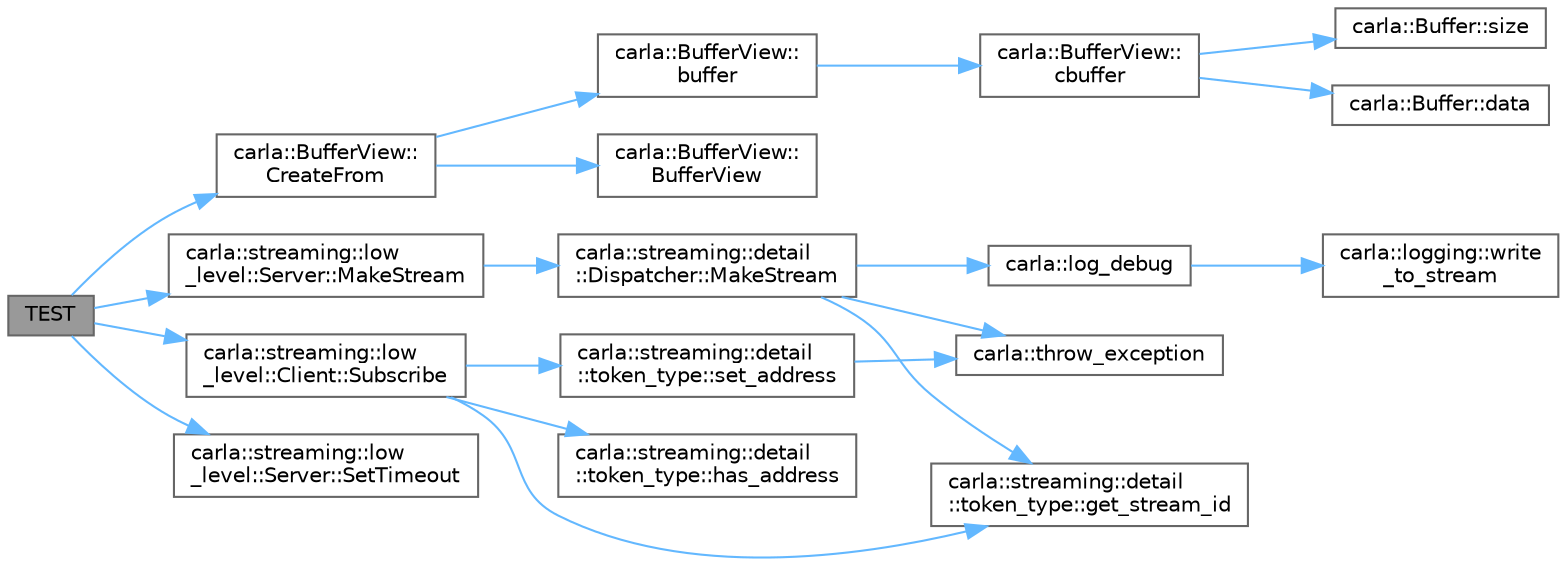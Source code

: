 digraph "TEST"
{
 // INTERACTIVE_SVG=YES
 // LATEX_PDF_SIZE
  bgcolor="transparent";
  edge [fontname=Helvetica,fontsize=10,labelfontname=Helvetica,labelfontsize=10];
  node [fontname=Helvetica,fontsize=10,shape=box,height=0.2,width=0.4];
  rankdir="LR";
  Node1 [id="Node000001",label="TEST",height=0.2,width=0.4,color="gray40", fillcolor="grey60", style="filled", fontcolor="black",tooltip=" "];
  Node1 -> Node2 [id="edge1_Node000001_Node000002",color="steelblue1",style="solid",tooltip=" "];
  Node2 [id="Node000002",label="carla::BufferView::\lCreateFrom",height=0.2,width=0.4,color="grey40", fillcolor="white", style="filled",URL="$db/db8/classcarla_1_1BufferView.html#a4eefa5dd2893554424512814e6de0c9e",tooltip=" "];
  Node2 -> Node3 [id="edge2_Node000002_Node000003",color="steelblue1",style="solid",tooltip=" "];
  Node3 [id="Node000003",label="carla::BufferView::\lbuffer",height=0.2,width=0.4,color="grey40", fillcolor="white", style="filled",URL="$db/db8/classcarla_1_1BufferView.html#ab2dfa752fa10fcc6693b27f7bd663479",tooltip="Make a boost::asio::buffer from this buffer."];
  Node3 -> Node4 [id="edge3_Node000003_Node000004",color="steelblue1",style="solid",tooltip=" "];
  Node4 [id="Node000004",label="carla::BufferView::\lcbuffer",height=0.2,width=0.4,color="grey40", fillcolor="white", style="filled",URL="$db/db8/classcarla_1_1BufferView.html#a7f789d855f7596a0874eb91fd913c5a7",tooltip="Make a boost::asio::buffer from this buffer."];
  Node4 -> Node5 [id="edge4_Node000004_Node000005",color="steelblue1",style="solid",tooltip=" "];
  Node5 [id="Node000005",label="carla::Buffer::data",height=0.2,width=0.4,color="grey40", fillcolor="white", style="filled",URL="$d0/d0a/classcarla_1_1Buffer.html#a10680a1dd5dd8718b8e871b631022cdf",tooltip="直接访问分配的内存，如果没有分配内存则返回 nullptr。"];
  Node4 -> Node6 [id="edge5_Node000004_Node000006",color="steelblue1",style="solid",tooltip=" "];
  Node6 [id="Node000006",label="carla::Buffer::size",height=0.2,width=0.4,color="grey40", fillcolor="white", style="filled",URL="$d0/d0a/classcarla_1_1Buffer.html#a3edea2e44a05d9806312e5f9e52315e4",tooltip=" "];
  Node2 -> Node7 [id="edge6_Node000002_Node000007",color="steelblue1",style="solid",tooltip=" "];
  Node7 [id="Node000007",label="carla::BufferView::\lBufferView",height=0.2,width=0.4,color="grey40", fillcolor="white", style="filled",URL="$db/db8/classcarla_1_1BufferView.html#a6b5d5cde7bc06e5296c0a1312721411a",tooltip=" "];
  Node1 -> Node8 [id="edge7_Node000001_Node000008",color="steelblue1",style="solid",tooltip=" "];
  Node8 [id="Node000008",label="carla::streaming::low\l_level::Server::MakeStream",height=0.2,width=0.4,color="grey40", fillcolor="white", style="filled",URL="$d0/d7a/classcarla_1_1streaming_1_1low__level_1_1Server.html#af0197baff1d5393af4962cf7a4026f10",tooltip=" "];
  Node8 -> Node9 [id="edge8_Node000008_Node000009",color="steelblue1",style="solid",tooltip=" "];
  Node9 [id="Node000009",label="carla::streaming::detail\l::Dispatcher::MakeStream",height=0.2,width=0.4,color="grey40", fillcolor="white", style="filled",URL="$d1/d16/classcarla_1_1streaming_1_1detail_1_1Dispatcher.html#a5f3261c348de9d2f7275b07a8a4c34b1",tooltip=" "];
  Node9 -> Node10 [id="edge9_Node000009_Node000010",color="steelblue1",style="solid",tooltip=" "];
  Node10 [id="Node000010",label="carla::streaming::detail\l::token_type::get_stream_id",height=0.2,width=0.4,color="grey40", fillcolor="white", style="filled",URL="$df/de1/classcarla_1_1streaming_1_1detail_1_1token__type.html#a2edd9e9111f8f91b47791baec38c5829",tooltip=" "];
  Node9 -> Node11 [id="edge10_Node000009_Node000011",color="steelblue1",style="solid",tooltip=" "];
  Node11 [id="Node000011",label="carla::log_debug",height=0.2,width=0.4,color="grey40", fillcolor="white", style="filled",URL="$d9/d36/namespacecarla.html#afb6ca911605d1ec35bdf563de2814dba",tooltip=" "];
  Node11 -> Node12 [id="edge11_Node000011_Node000012",color="steelblue1",style="solid",tooltip=" "];
  Node12 [id="Node000012",label="carla::logging::write\l_to_stream",height=0.2,width=0.4,color="grey40", fillcolor="white", style="filled",URL="$d2/d8c/namespacecarla_1_1logging.html#a4193666236852fb6a6977299a31445d8",tooltip=" "];
  Node9 -> Node13 [id="edge12_Node000009_Node000013",color="steelblue1",style="solid",tooltip=" "];
  Node13 [id="Node000013",label="carla::throw_exception",height=0.2,width=0.4,color="grey40", fillcolor="white", style="filled",URL="$d9/d36/namespacecarla.html#a23602ab663165210a7757d6108f6b3cd",tooltip=" "];
  Node1 -> Node14 [id="edge13_Node000001_Node000014",color="steelblue1",style="solid",tooltip=" "];
  Node14 [id="Node000014",label="carla::streaming::low\l_level::Server::SetTimeout",height=0.2,width=0.4,color="grey40", fillcolor="white", style="filled",URL="$d0/d7a/classcarla_1_1streaming_1_1low__level_1_1Server.html#a34209d5101332e15ed8799f08e00ceab",tooltip=" "];
  Node1 -> Node15 [id="edge14_Node000001_Node000015",color="steelblue1",style="solid",tooltip=" "];
  Node15 [id="Node000015",label="carla::streaming::low\l_level::Client::Subscribe",height=0.2,width=0.4,color="grey40", fillcolor="white", style="filled",URL="$da/d83/classcarla_1_1streaming_1_1low__level_1_1Client.html#a35387075fbaf2d862fee9fce4ac511d6",tooltip=" "];
  Node15 -> Node10 [id="edge15_Node000015_Node000010",color="steelblue1",style="solid",tooltip=" "];
  Node15 -> Node16 [id="edge16_Node000015_Node000016",color="steelblue1",style="solid",tooltip=" "];
  Node16 [id="Node000016",label="carla::streaming::detail\l::token_type::has_address",height=0.2,width=0.4,color="grey40", fillcolor="white", style="filled",URL="$df/de1/classcarla_1_1streaming_1_1detail_1_1token__type.html#abd655bd85461de5374d712115e388ef9",tooltip=" "];
  Node15 -> Node17 [id="edge17_Node000015_Node000017",color="steelblue1",style="solid",tooltip=" "];
  Node17 [id="Node000017",label="carla::streaming::detail\l::token_type::set_address",height=0.2,width=0.4,color="grey40", fillcolor="white", style="filled",URL="$df/de1/classcarla_1_1streaming_1_1detail_1_1token__type.html#a79b20aa8051e9f2baa1ef9432fa7ed9e",tooltip=" "];
  Node17 -> Node13 [id="edge18_Node000017_Node000013",color="steelblue1",style="solid",tooltip=" "];
}
